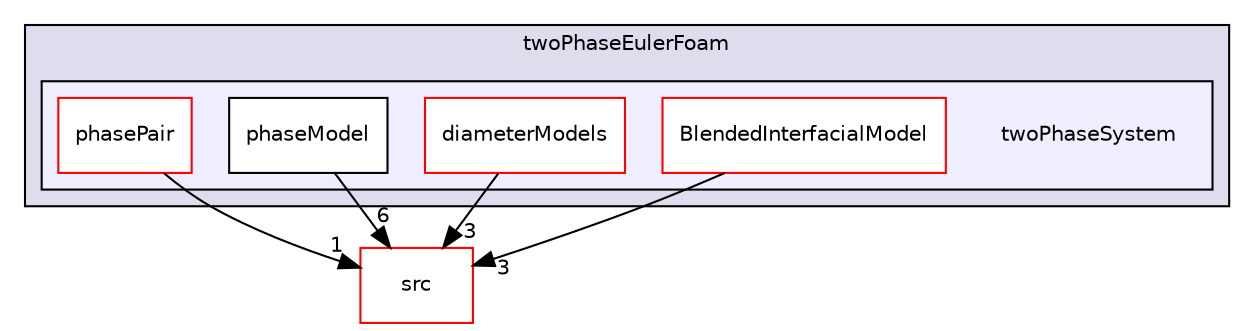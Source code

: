 digraph "applications/solvers/multiphase/twoPhaseEulerFoam/twoPhaseSystem" {
  bgcolor=transparent;
  compound=true
  node [ fontsize="10", fontname="Helvetica"];
  edge [ labelfontsize="10", labelfontname="Helvetica"];
  subgraph clusterdir_9a8884475cf7812a7a55716c3274f065 {
    graph [ bgcolor="#ddddee", pencolor="black", label="twoPhaseEulerFoam" fontname="Helvetica", fontsize="10", URL="dir_9a8884475cf7812a7a55716c3274f065.html"]
  subgraph clusterdir_cfe205aac25c0433b15142b141b5f211 {
    graph [ bgcolor="#eeeeff", pencolor="black", label="" URL="dir_cfe205aac25c0433b15142b141b5f211.html"];
    dir_cfe205aac25c0433b15142b141b5f211 [shape=plaintext label="twoPhaseSystem"];
    dir_3e8be733bb068cb60ed08284b20e7288 [shape=box label="BlendedInterfacialModel" color="red" fillcolor="white" style="filled" URL="dir_3e8be733bb068cb60ed08284b20e7288.html"];
    dir_1b4e163c8b0104bdcce8d831ee7dc741 [shape=box label="diameterModels" color="red" fillcolor="white" style="filled" URL="dir_1b4e163c8b0104bdcce8d831ee7dc741.html"];
    dir_be32ba8cdf5d16250777462c567efa9f [shape=box label="phaseModel" color="black" fillcolor="white" style="filled" URL="dir_be32ba8cdf5d16250777462c567efa9f.html"];
    dir_99928aee16383fa6b02f37b194d208d1 [shape=box label="phasePair" color="red" fillcolor="white" style="filled" URL="dir_99928aee16383fa6b02f37b194d208d1.html"];
  }
  }
  dir_68267d1309a1af8e8297ef4c3efbcdba [shape=box label="src" color="red" URL="dir_68267d1309a1af8e8297ef4c3efbcdba.html"];
  dir_3e8be733bb068cb60ed08284b20e7288->dir_68267d1309a1af8e8297ef4c3efbcdba [headlabel="3", labeldistance=1.5 headhref="dir_000336_000736.html"];
  dir_be32ba8cdf5d16250777462c567efa9f->dir_68267d1309a1af8e8297ef4c3efbcdba [headlabel="6", labeldistance=1.5 headhref="dir_000148_000736.html"];
  dir_1b4e163c8b0104bdcce8d831ee7dc741->dir_68267d1309a1af8e8297ef4c3efbcdba [headlabel="3", labeldistance=1.5 headhref="dir_000207_000736.html"];
  dir_99928aee16383fa6b02f37b194d208d1->dir_68267d1309a1af8e8297ef4c3efbcdba [headlabel="1", labeldistance=1.5 headhref="dir_000355_000736.html"];
}
